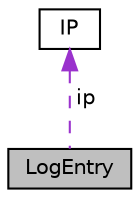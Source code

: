 digraph "LogEntry"
{
 // LATEX_PDF_SIZE
  edge [fontname="Helvetica",fontsize="10",labelfontname="Helvetica",labelfontsize="10"];
  node [fontname="Helvetica",fontsize="10",shape=record];
  Node1 [label="LogEntry",height=0.2,width=0.4,color="black", fillcolor="grey75", style="filled", fontcolor="black",tooltip="A log's entry."];
  Node2 -> Node1 [dir="back",color="darkorchid3",fontsize="10",style="dashed",label=" ip" ,fontname="Helvetica"];
  Node2 [label="IP",height=0.2,width=0.4,color="black", fillcolor="white", style="filled",URL="$structIP.html",tooltip="Represent a IPv4 address."];
}
